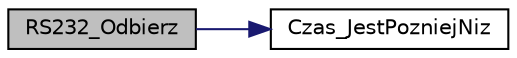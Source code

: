 digraph "RS232_Odbierz"
{
  edge [fontname="Helvetica",fontsize="10",labelfontname="Helvetica",labelfontsize="10"];
  node [fontname="Helvetica",fontsize="10",shape=record];
  rankdir="LR";
  Node1 [label="RS232_Odbierz",height=0.2,width=0.4,color="black", fillcolor="grey75", style="filled", fontcolor="black"];
  Node1 -> Node2 [color="midnightblue",fontsize="10",style="solid",fontname="Helvetica"];
  Node2 [label="Czas_JestPozniejNiz",height=0.2,width=0.4,color="black", fillcolor="white", style="filled",URL="$odbieranie_8cpp.html#acb92bf56d0e1ea8c61397989de2972c5"];
}
